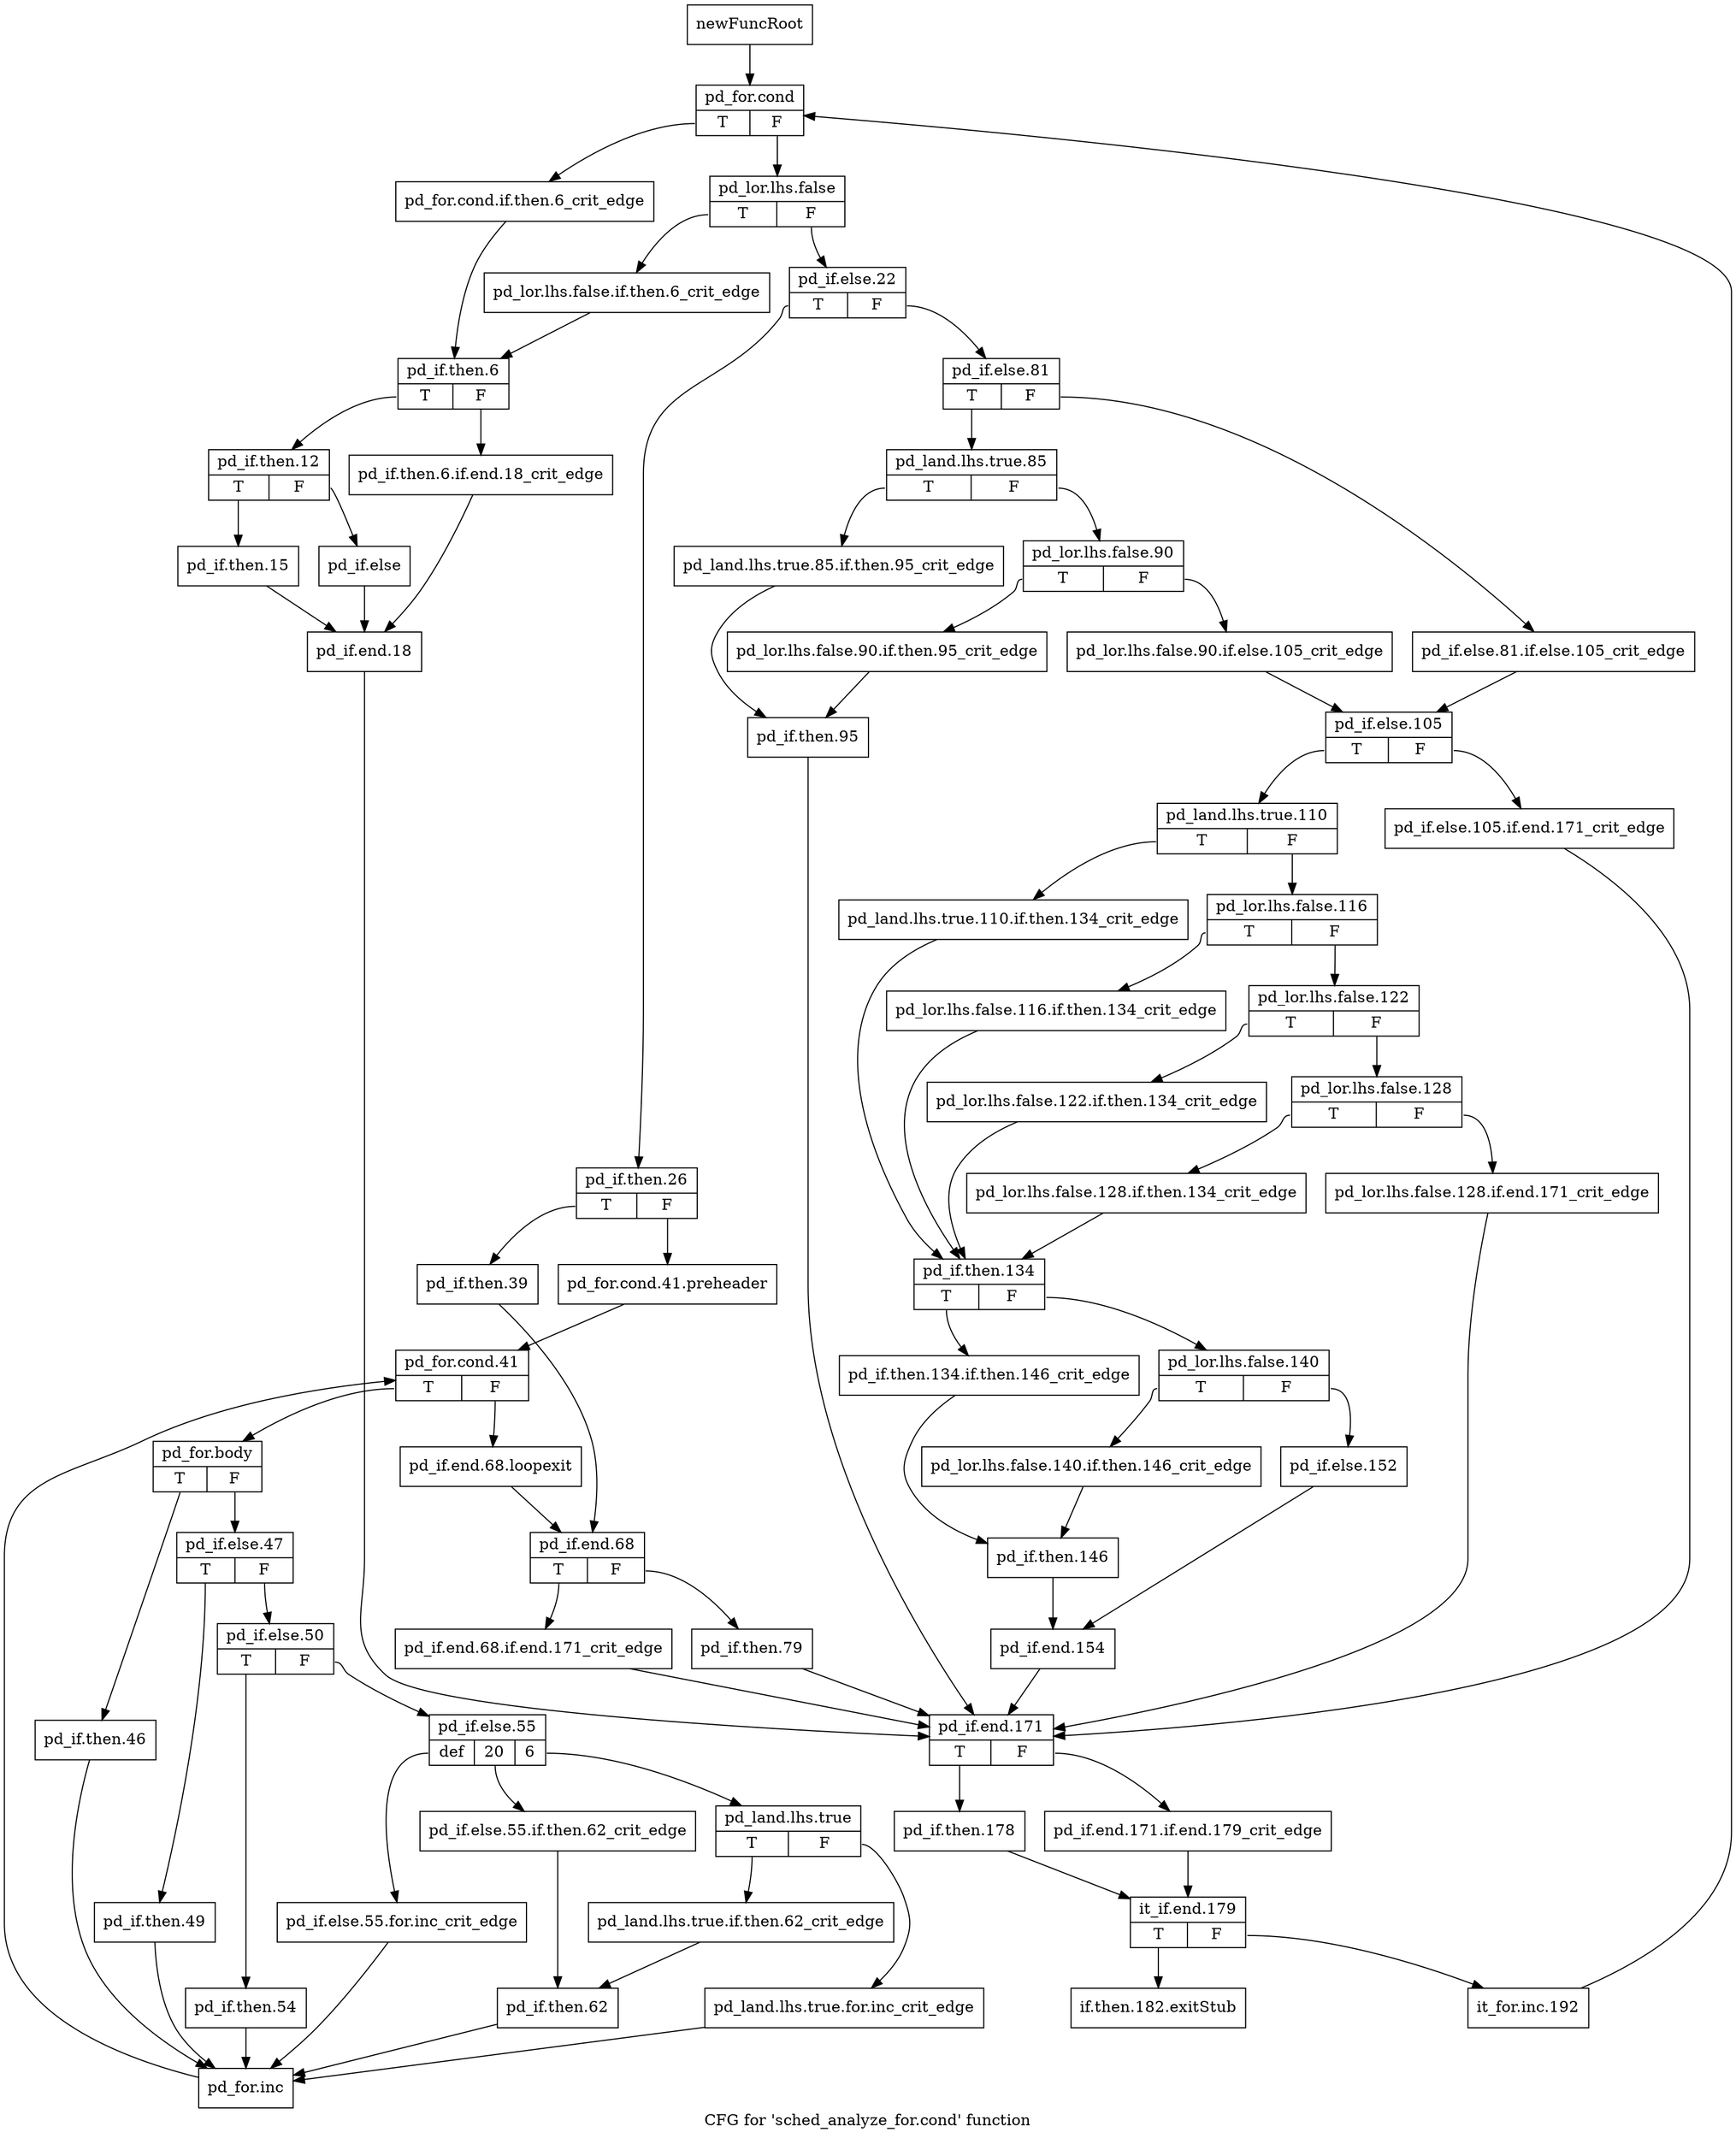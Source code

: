 digraph "CFG for 'sched_analyze_for.cond' function" {
	label="CFG for 'sched_analyze_for.cond' function";

	Node0xc143b30 [shape=record,label="{newFuncRoot}"];
	Node0xc143b30 -> Node0xc14b920;
	Node0xc14b8d0 [shape=record,label="{if.then.182.exitStub}"];
	Node0xc14b920 [shape=record,label="{pd_for.cond|{<s0>T|<s1>F}}"];
	Node0xc14b920:s0 -> Node0xc14c960;
	Node0xc14b920:s1 -> Node0xc14b970;
	Node0xc14b970 [shape=record,label="{pd_lor.lhs.false|{<s0>T|<s1>F}}"];
	Node0xc14b970:s0 -> Node0xc14c910;
	Node0xc14b970:s1 -> Node0xc14b9c0;
	Node0xc14b9c0 [shape=record,label="{pd_if.else.22|{<s0>T|<s1>F}}"];
	Node0xc14b9c0:s0 -> Node0xc14c230;
	Node0xc14b9c0:s1 -> Node0xc14ba10;
	Node0xc14ba10 [shape=record,label="{pd_if.else.81|{<s0>T|<s1>F}}"];
	Node0xc14ba10:s0 -> Node0xc14bab0;
	Node0xc14ba10:s1 -> Node0xc14ba60;
	Node0xc14ba60 [shape=record,label="{pd_if.else.81.if.else.105_crit_edge}"];
	Node0xc14ba60 -> Node0xc14bba0;
	Node0xc14bab0 [shape=record,label="{pd_land.lhs.true.85|{<s0>T|<s1>F}}"];
	Node0xc14bab0:s0 -> Node0xc14c190;
	Node0xc14bab0:s1 -> Node0xc14bb00;
	Node0xc14bb00 [shape=record,label="{pd_lor.lhs.false.90|{<s0>T|<s1>F}}"];
	Node0xc14bb00:s0 -> Node0xc14c140;
	Node0xc14bb00:s1 -> Node0xc14bb50;
	Node0xc14bb50 [shape=record,label="{pd_lor.lhs.false.90.if.else.105_crit_edge}"];
	Node0xc14bb50 -> Node0xc14bba0;
	Node0xc14bba0 [shape=record,label="{pd_if.else.105|{<s0>T|<s1>F}}"];
	Node0xc14bba0:s0 -> Node0xc14bc40;
	Node0xc14bba0:s1 -> Node0xc14bbf0;
	Node0xc14bbf0 [shape=record,label="{pd_if.else.105.if.end.171_crit_edge}"];
	Node0xc14bbf0 -> Node0xc14cb90;
	Node0xc14bc40 [shape=record,label="{pd_land.lhs.true.110|{<s0>T|<s1>F}}"];
	Node0xc14bc40:s0 -> Node0xc14bec0;
	Node0xc14bc40:s1 -> Node0xc14bc90;
	Node0xc14bc90 [shape=record,label="{pd_lor.lhs.false.116|{<s0>T|<s1>F}}"];
	Node0xc14bc90:s0 -> Node0xc14be70;
	Node0xc14bc90:s1 -> Node0xc14bce0;
	Node0xc14bce0 [shape=record,label="{pd_lor.lhs.false.122|{<s0>T|<s1>F}}"];
	Node0xc14bce0:s0 -> Node0xc14be20;
	Node0xc14bce0:s1 -> Node0xc14bd30;
	Node0xc14bd30 [shape=record,label="{pd_lor.lhs.false.128|{<s0>T|<s1>F}}"];
	Node0xc14bd30:s0 -> Node0xc14bdd0;
	Node0xc14bd30:s1 -> Node0xc14bd80;
	Node0xc14bd80 [shape=record,label="{pd_lor.lhs.false.128.if.end.171_crit_edge}"];
	Node0xc14bd80 -> Node0xc14cb90;
	Node0xc14bdd0 [shape=record,label="{pd_lor.lhs.false.128.if.then.134_crit_edge}"];
	Node0xc14bdd0 -> Node0xc14bf10;
	Node0xc14be20 [shape=record,label="{pd_lor.lhs.false.122.if.then.134_crit_edge}"];
	Node0xc14be20 -> Node0xc14bf10;
	Node0xc14be70 [shape=record,label="{pd_lor.lhs.false.116.if.then.134_crit_edge}"];
	Node0xc14be70 -> Node0xc14bf10;
	Node0xc14bec0 [shape=record,label="{pd_land.lhs.true.110.if.then.134_crit_edge}"];
	Node0xc14bec0 -> Node0xc14bf10;
	Node0xc14bf10 [shape=record,label="{pd_if.then.134|{<s0>T|<s1>F}}"];
	Node0xc14bf10:s0 -> Node0xc14c050;
	Node0xc14bf10:s1 -> Node0xc14bf60;
	Node0xc14bf60 [shape=record,label="{pd_lor.lhs.false.140|{<s0>T|<s1>F}}"];
	Node0xc14bf60:s0 -> Node0xc14c000;
	Node0xc14bf60:s1 -> Node0xc14bfb0;
	Node0xc14bfb0 [shape=record,label="{pd_if.else.152}"];
	Node0xc14bfb0 -> Node0xc14c0f0;
	Node0xc14c000 [shape=record,label="{pd_lor.lhs.false.140.if.then.146_crit_edge}"];
	Node0xc14c000 -> Node0xc14c0a0;
	Node0xc14c050 [shape=record,label="{pd_if.then.134.if.then.146_crit_edge}"];
	Node0xc14c050 -> Node0xc14c0a0;
	Node0xc14c0a0 [shape=record,label="{pd_if.then.146}"];
	Node0xc14c0a0 -> Node0xc14c0f0;
	Node0xc14c0f0 [shape=record,label="{pd_if.end.154}"];
	Node0xc14c0f0 -> Node0xc14cb90;
	Node0xc14c140 [shape=record,label="{pd_lor.lhs.false.90.if.then.95_crit_edge}"];
	Node0xc14c140 -> Node0xc14c1e0;
	Node0xc14c190 [shape=record,label="{pd_land.lhs.true.85.if.then.95_crit_edge}"];
	Node0xc14c190 -> Node0xc14c1e0;
	Node0xc14c1e0 [shape=record,label="{pd_if.then.95}"];
	Node0xc14c1e0 -> Node0xc14cb90;
	Node0xc14c230 [shape=record,label="{pd_if.then.26|{<s0>T|<s1>F}}"];
	Node0xc14c230:s0 -> Node0xc14c7d0;
	Node0xc14c230:s1 -> Node0xc14c280;
	Node0xc14c280 [shape=record,label="{pd_for.cond.41.preheader}"];
	Node0xc14c280 -> Node0xc14c2d0;
	Node0xc14c2d0 [shape=record,label="{pd_for.cond.41|{<s0>T|<s1>F}}"];
	Node0xc14c2d0:s0 -> Node0xc14c370;
	Node0xc14c2d0:s1 -> Node0xc14c320;
	Node0xc14c320 [shape=record,label="{pd_if.end.68.loopexit}"];
	Node0xc14c320 -> Node0xc14c820;
	Node0xc14c370 [shape=record,label="{pd_for.body|{<s0>T|<s1>F}}"];
	Node0xc14c370:s0 -> Node0xc14c730;
	Node0xc14c370:s1 -> Node0xc14c3c0;
	Node0xc14c3c0 [shape=record,label="{pd_if.else.47|{<s0>T|<s1>F}}"];
	Node0xc14c3c0:s0 -> Node0xc14c6e0;
	Node0xc14c3c0:s1 -> Node0xc14c410;
	Node0xc14c410 [shape=record,label="{pd_if.else.50|{<s0>T|<s1>F}}"];
	Node0xc14c410:s0 -> Node0xc14c690;
	Node0xc14c410:s1 -> Node0xc14c460;
	Node0xc14c460 [shape=record,label="{pd_if.else.55|{<s0>def|<s1>20|<s2>6}}"];
	Node0xc14c460:s0 -> Node0xc14c640;
	Node0xc14c460:s1 -> Node0xc14c5a0;
	Node0xc14c460:s2 -> Node0xc14c4b0;
	Node0xc14c4b0 [shape=record,label="{pd_land.lhs.true|{<s0>T|<s1>F}}"];
	Node0xc14c4b0:s0 -> Node0xc14c550;
	Node0xc14c4b0:s1 -> Node0xc14c500;
	Node0xc14c500 [shape=record,label="{pd_land.lhs.true.for.inc_crit_edge}"];
	Node0xc14c500 -> Node0xc14c780;
	Node0xc14c550 [shape=record,label="{pd_land.lhs.true.if.then.62_crit_edge}"];
	Node0xc14c550 -> Node0xc14c5f0;
	Node0xc14c5a0 [shape=record,label="{pd_if.else.55.if.then.62_crit_edge}"];
	Node0xc14c5a0 -> Node0xc14c5f0;
	Node0xc14c5f0 [shape=record,label="{pd_if.then.62}"];
	Node0xc14c5f0 -> Node0xc14c780;
	Node0xc14c640 [shape=record,label="{pd_if.else.55.for.inc_crit_edge}"];
	Node0xc14c640 -> Node0xc14c780;
	Node0xc14c690 [shape=record,label="{pd_if.then.54}"];
	Node0xc14c690 -> Node0xc14c780;
	Node0xc14c6e0 [shape=record,label="{pd_if.then.49}"];
	Node0xc14c6e0 -> Node0xc14c780;
	Node0xc14c730 [shape=record,label="{pd_if.then.46}"];
	Node0xc14c730 -> Node0xc14c780;
	Node0xc14c780 [shape=record,label="{pd_for.inc}"];
	Node0xc14c780 -> Node0xc14c2d0;
	Node0xc14c7d0 [shape=record,label="{pd_if.then.39}"];
	Node0xc14c7d0 -> Node0xc14c820;
	Node0xc14c820 [shape=record,label="{pd_if.end.68|{<s0>T|<s1>F}}"];
	Node0xc14c820:s0 -> Node0xc14c8c0;
	Node0xc14c820:s1 -> Node0xc14c870;
	Node0xc14c870 [shape=record,label="{pd_if.then.79}"];
	Node0xc14c870 -> Node0xc14cb90;
	Node0xc14c8c0 [shape=record,label="{pd_if.end.68.if.end.171_crit_edge}"];
	Node0xc14c8c0 -> Node0xc14cb90;
	Node0xc14c910 [shape=record,label="{pd_lor.lhs.false.if.then.6_crit_edge}"];
	Node0xc14c910 -> Node0xc14c9b0;
	Node0xc14c960 [shape=record,label="{pd_for.cond.if.then.6_crit_edge}"];
	Node0xc14c960 -> Node0xc14c9b0;
	Node0xc14c9b0 [shape=record,label="{pd_if.then.6|{<s0>T|<s1>F}}"];
	Node0xc14c9b0:s0 -> Node0xc14ca50;
	Node0xc14c9b0:s1 -> Node0xc14ca00;
	Node0xc14ca00 [shape=record,label="{pd_if.then.6.if.end.18_crit_edge}"];
	Node0xc14ca00 -> Node0xc14cb40;
	Node0xc14ca50 [shape=record,label="{pd_if.then.12|{<s0>T|<s1>F}}"];
	Node0xc14ca50:s0 -> Node0xc14caf0;
	Node0xc14ca50:s1 -> Node0xc14caa0;
	Node0xc14caa0 [shape=record,label="{pd_if.else}"];
	Node0xc14caa0 -> Node0xc14cb40;
	Node0xc14caf0 [shape=record,label="{pd_if.then.15}"];
	Node0xc14caf0 -> Node0xc14cb40;
	Node0xc14cb40 [shape=record,label="{pd_if.end.18}"];
	Node0xc14cb40 -> Node0xc14cb90;
	Node0xc14cb90 [shape=record,label="{pd_if.end.171|{<s0>T|<s1>F}}"];
	Node0xc14cb90:s0 -> Node0xc14cc30;
	Node0xc14cb90:s1 -> Node0xc14cbe0;
	Node0xc14cbe0 [shape=record,label="{pd_if.end.171.if.end.179_crit_edge}"];
	Node0xc14cbe0 -> Node0xc14cc80;
	Node0xc14cc30 [shape=record,label="{pd_if.then.178}"];
	Node0xc14cc30 -> Node0xc14cc80;
	Node0xc14cc80 [shape=record,label="{it_if.end.179|{<s0>T|<s1>F}}"];
	Node0xc14cc80:s0 -> Node0xc14b8d0;
	Node0xc14cc80:s1 -> Node0xc14ccd0;
	Node0xc14ccd0 [shape=record,label="{it_for.inc.192}"];
	Node0xc14ccd0 -> Node0xc14b920;
}
